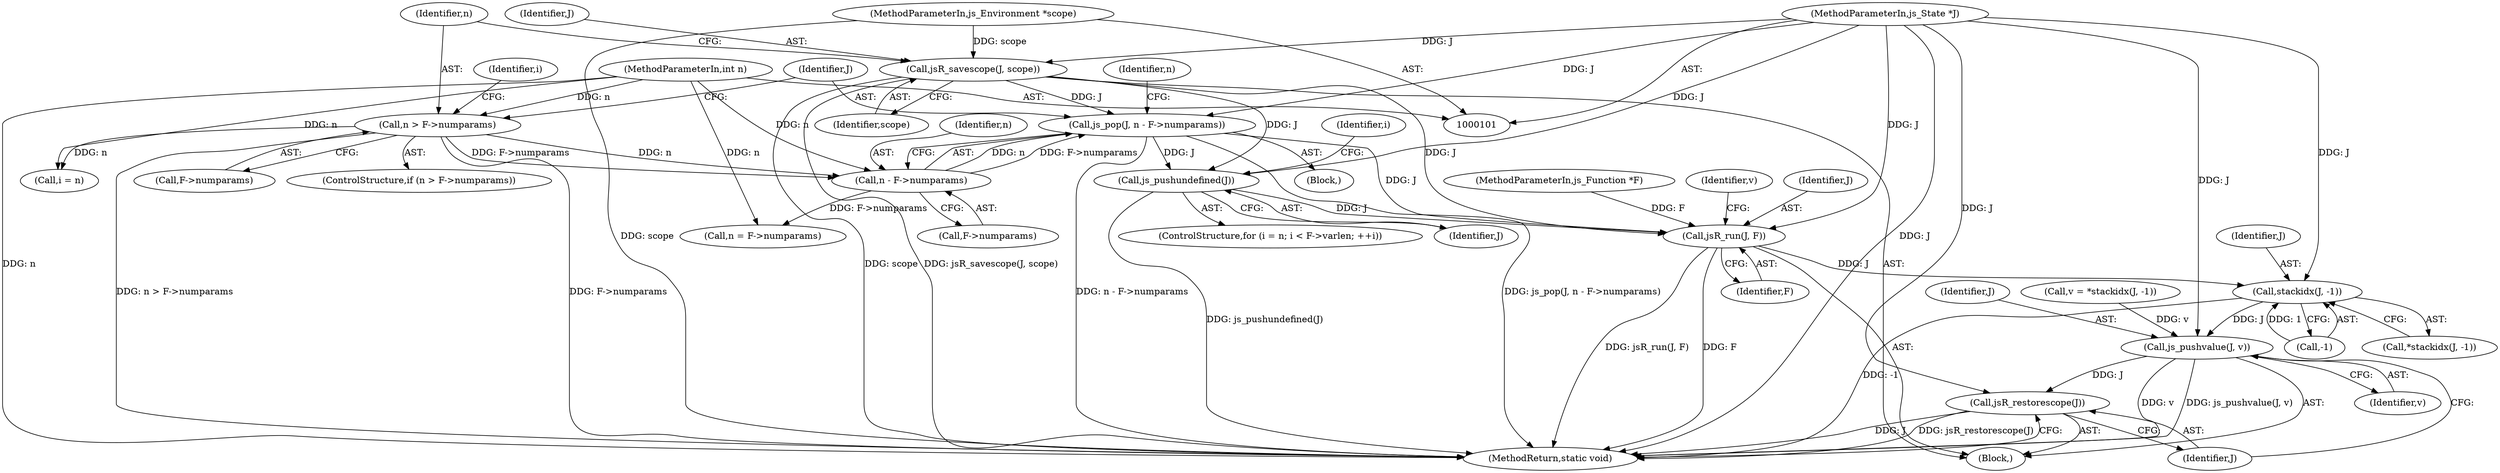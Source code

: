 digraph "0_ghostscript_77ab465f1c394bb77f00966cd950650f3f53cb24@pointer" {
"1000142" [label="(Call,js_pushundefined(J))"];
"1000109" [label="(Call,jsR_savescope(J, scope))"];
"1000102" [label="(MethodParameterIn,js_State *J)"];
"1000105" [label="(MethodParameterIn,js_Environment *scope)"];
"1000119" [label="(Call,js_pop(J, n - F->numparams))"];
"1000121" [label="(Call,n - F->numparams)"];
"1000113" [label="(Call,n > F->numparams)"];
"1000103" [label="(MethodParameterIn,int n)"];
"1000144" [label="(Call,jsR_run(J, F))"];
"1000150" [label="(Call,stackidx(J, -1))"];
"1000158" [label="(Call,js_pushvalue(J, v))"];
"1000161" [label="(Call,jsR_restorescope(J))"];
"1000160" [label="(Identifier,v)"];
"1000119" [label="(Call,js_pop(J, n - F->numparams))"];
"1000104" [label="(MethodParameterIn,js_Function *F)"];
"1000150" [label="(Call,stackidx(J, -1))"];
"1000103" [label="(MethodParameterIn,int n)"];
"1000163" [label="(MethodReturn,static void)"];
"1000158" [label="(Call,js_pushvalue(J, v))"];
"1000111" [label="(Identifier,scope)"];
"1000146" [label="(Identifier,F)"];
"1000161" [label="(Call,jsR_restorescope(J))"];
"1000115" [label="(Call,F->numparams)"];
"1000142" [label="(Call,js_pushundefined(J))"];
"1000127" [label="(Identifier,n)"];
"1000132" [label="(Call,i = n)"];
"1000162" [label="(Identifier,J)"];
"1000122" [label="(Identifier,n)"];
"1000148" [label="(Identifier,v)"];
"1000109" [label="(Call,jsR_savescope(J, scope))"];
"1000143" [label="(Identifier,J)"];
"1000159" [label="(Identifier,J)"];
"1000131" [label="(ControlStructure,for (i = n; i < F->varlen; ++i))"];
"1000149" [label="(Call,*stackidx(J, -1))"];
"1000121" [label="(Call,n - F->numparams)"];
"1000133" [label="(Identifier,i)"];
"1000110" [label="(Identifier,J)"];
"1000102" [label="(MethodParameterIn,js_State *J)"];
"1000113" [label="(Call,n > F->numparams)"];
"1000141" [label="(Identifier,i)"];
"1000112" [label="(ControlStructure,if (n > F->numparams))"];
"1000114" [label="(Identifier,n)"];
"1000151" [label="(Identifier,J)"];
"1000147" [label="(Call,v = *stackidx(J, -1))"];
"1000126" [label="(Call,n = F->numparams)"];
"1000145" [label="(Identifier,J)"];
"1000105" [label="(MethodParameterIn,js_Environment *scope)"];
"1000152" [label="(Call,-1)"];
"1000120" [label="(Identifier,J)"];
"1000106" [label="(Block,)"];
"1000118" [label="(Block,)"];
"1000144" [label="(Call,jsR_run(J, F))"];
"1000123" [label="(Call,F->numparams)"];
"1000142" -> "1000131"  [label="AST: "];
"1000142" -> "1000143"  [label="CFG: "];
"1000143" -> "1000142"  [label="AST: "];
"1000141" -> "1000142"  [label="CFG: "];
"1000142" -> "1000163"  [label="DDG: js_pushundefined(J)"];
"1000109" -> "1000142"  [label="DDG: J"];
"1000119" -> "1000142"  [label="DDG: J"];
"1000102" -> "1000142"  [label="DDG: J"];
"1000142" -> "1000144"  [label="DDG: J"];
"1000109" -> "1000106"  [label="AST: "];
"1000109" -> "1000111"  [label="CFG: "];
"1000110" -> "1000109"  [label="AST: "];
"1000111" -> "1000109"  [label="AST: "];
"1000114" -> "1000109"  [label="CFG: "];
"1000109" -> "1000163"  [label="DDG: scope"];
"1000109" -> "1000163"  [label="DDG: jsR_savescope(J, scope)"];
"1000102" -> "1000109"  [label="DDG: J"];
"1000105" -> "1000109"  [label="DDG: scope"];
"1000109" -> "1000119"  [label="DDG: J"];
"1000109" -> "1000144"  [label="DDG: J"];
"1000102" -> "1000101"  [label="AST: "];
"1000102" -> "1000163"  [label="DDG: J"];
"1000102" -> "1000119"  [label="DDG: J"];
"1000102" -> "1000144"  [label="DDG: J"];
"1000102" -> "1000150"  [label="DDG: J"];
"1000102" -> "1000158"  [label="DDG: J"];
"1000102" -> "1000161"  [label="DDG: J"];
"1000105" -> "1000101"  [label="AST: "];
"1000105" -> "1000163"  [label="DDG: scope"];
"1000119" -> "1000118"  [label="AST: "];
"1000119" -> "1000121"  [label="CFG: "];
"1000120" -> "1000119"  [label="AST: "];
"1000121" -> "1000119"  [label="AST: "];
"1000127" -> "1000119"  [label="CFG: "];
"1000119" -> "1000163"  [label="DDG: js_pop(J, n - F->numparams)"];
"1000119" -> "1000163"  [label="DDG: n - F->numparams"];
"1000121" -> "1000119"  [label="DDG: n"];
"1000121" -> "1000119"  [label="DDG: F->numparams"];
"1000119" -> "1000144"  [label="DDG: J"];
"1000121" -> "1000123"  [label="CFG: "];
"1000122" -> "1000121"  [label="AST: "];
"1000123" -> "1000121"  [label="AST: "];
"1000113" -> "1000121"  [label="DDG: n"];
"1000113" -> "1000121"  [label="DDG: F->numparams"];
"1000103" -> "1000121"  [label="DDG: n"];
"1000121" -> "1000126"  [label="DDG: F->numparams"];
"1000113" -> "1000112"  [label="AST: "];
"1000113" -> "1000115"  [label="CFG: "];
"1000114" -> "1000113"  [label="AST: "];
"1000115" -> "1000113"  [label="AST: "];
"1000120" -> "1000113"  [label="CFG: "];
"1000133" -> "1000113"  [label="CFG: "];
"1000113" -> "1000163"  [label="DDG: F->numparams"];
"1000113" -> "1000163"  [label="DDG: n > F->numparams"];
"1000103" -> "1000113"  [label="DDG: n"];
"1000113" -> "1000132"  [label="DDG: n"];
"1000103" -> "1000101"  [label="AST: "];
"1000103" -> "1000163"  [label="DDG: n"];
"1000103" -> "1000126"  [label="DDG: n"];
"1000103" -> "1000132"  [label="DDG: n"];
"1000144" -> "1000106"  [label="AST: "];
"1000144" -> "1000146"  [label="CFG: "];
"1000145" -> "1000144"  [label="AST: "];
"1000146" -> "1000144"  [label="AST: "];
"1000148" -> "1000144"  [label="CFG: "];
"1000144" -> "1000163"  [label="DDG: jsR_run(J, F)"];
"1000144" -> "1000163"  [label="DDG: F"];
"1000104" -> "1000144"  [label="DDG: F"];
"1000144" -> "1000150"  [label="DDG: J"];
"1000150" -> "1000149"  [label="AST: "];
"1000150" -> "1000152"  [label="CFG: "];
"1000151" -> "1000150"  [label="AST: "];
"1000152" -> "1000150"  [label="AST: "];
"1000149" -> "1000150"  [label="CFG: "];
"1000150" -> "1000163"  [label="DDG: -1"];
"1000152" -> "1000150"  [label="DDG: 1"];
"1000150" -> "1000158"  [label="DDG: J"];
"1000158" -> "1000106"  [label="AST: "];
"1000158" -> "1000160"  [label="CFG: "];
"1000159" -> "1000158"  [label="AST: "];
"1000160" -> "1000158"  [label="AST: "];
"1000162" -> "1000158"  [label="CFG: "];
"1000158" -> "1000163"  [label="DDG: v"];
"1000158" -> "1000163"  [label="DDG: js_pushvalue(J, v)"];
"1000147" -> "1000158"  [label="DDG: v"];
"1000158" -> "1000161"  [label="DDG: J"];
"1000161" -> "1000106"  [label="AST: "];
"1000161" -> "1000162"  [label="CFG: "];
"1000162" -> "1000161"  [label="AST: "];
"1000163" -> "1000161"  [label="CFG: "];
"1000161" -> "1000163"  [label="DDG: J"];
"1000161" -> "1000163"  [label="DDG: jsR_restorescope(J)"];
}

